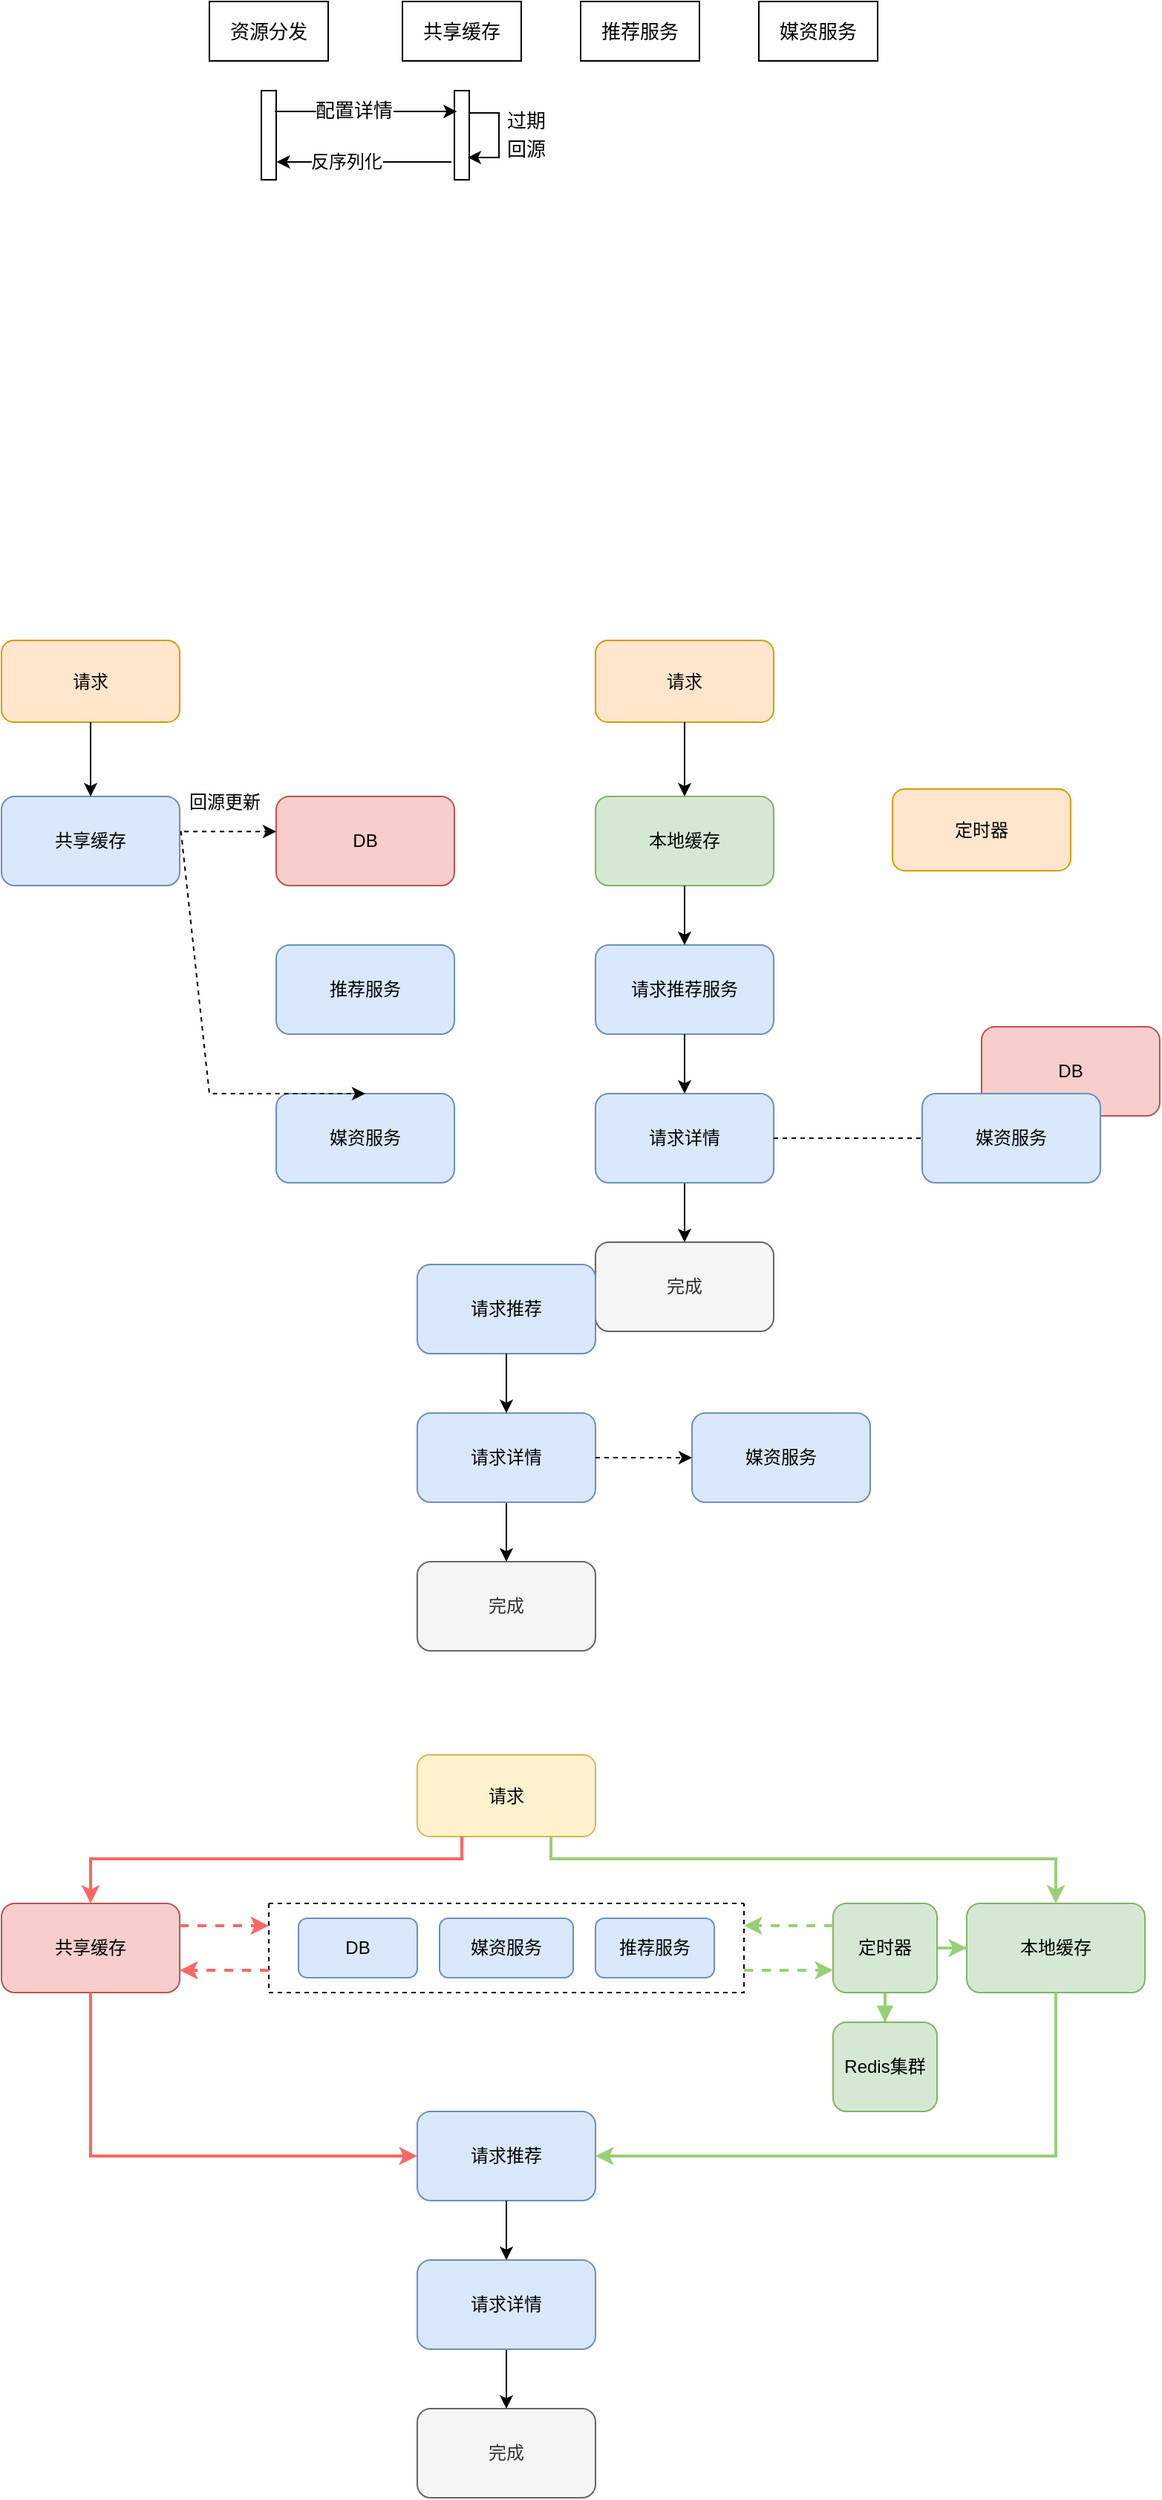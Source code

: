 <mxfile version="20.6.2" type="github">
  <diagram id="reFP6C4L555bnypwzXP4" name="第 1 页">
    <mxGraphModel dx="862" dy="476" grid="1" gridSize="10" guides="1" tooltips="1" connect="1" arrows="1" fold="1" page="1" pageScale="1" pageWidth="827" pageHeight="1169" math="0" shadow="0">
      <root>
        <mxCell id="0" />
        <mxCell id="1" parent="0" />
        <mxCell id="zYq9X8G2UtDYo9-ewB3V-116" value="请求" style="rounded=1;whiteSpace=wrap;html=1;fontSize=12;fillColor=#ffe6cc;strokeColor=#d79b00;" vertex="1" parent="1">
          <mxGeometry x="440" y="560" width="120" height="55" as="geometry" />
        </mxCell>
        <mxCell id="zYq9X8G2UtDYo9-ewB3V-117" value="本地缓存" style="rounded=1;whiteSpace=wrap;html=1;fontSize=12;fillColor=#d5e8d4;strokeColor=#82b366;" vertex="1" parent="1">
          <mxGeometry x="440" y="665" width="120" height="60" as="geometry" />
        </mxCell>
        <mxCell id="zYq9X8G2UtDYo9-ewB3V-118" value="" style="edgeStyle=orthogonalEdgeStyle;rounded=0;orthogonalLoop=1;jettySize=auto;html=1;fontSize=12;" edge="1" parent="1" source="zYq9X8G2UtDYo9-ewB3V-116" target="zYq9X8G2UtDYo9-ewB3V-117">
          <mxGeometry relative="1" as="geometry" />
        </mxCell>
        <mxCell id="zYq9X8G2UtDYo9-ewB3V-119" value="请求推荐服务" style="rounded=1;whiteSpace=wrap;html=1;fontSize=12;fillColor=#dae8fc;strokeColor=#6c8ebf;" vertex="1" parent="1">
          <mxGeometry x="440" y="765" width="120" height="60" as="geometry" />
        </mxCell>
        <mxCell id="zYq9X8G2UtDYo9-ewB3V-120" value="" style="edgeStyle=orthogonalEdgeStyle;rounded=0;orthogonalLoop=1;jettySize=auto;html=1;fontSize=12;" edge="1" parent="1" source="zYq9X8G2UtDYo9-ewB3V-117" target="zYq9X8G2UtDYo9-ewB3V-119">
          <mxGeometry relative="1" as="geometry" />
        </mxCell>
        <mxCell id="zYq9X8G2UtDYo9-ewB3V-123" value="完成" style="rounded=1;whiteSpace=wrap;html=1;fontSize=12;fillColor=#f5f5f5;fontColor=#333333;strokeColor=#666666;" vertex="1" parent="1">
          <mxGeometry x="440" y="965" width="120" height="60" as="geometry" />
        </mxCell>
        <mxCell id="zYq9X8G2UtDYo9-ewB3V-124" value="" style="edgeStyle=orthogonalEdgeStyle;rounded=0;orthogonalLoop=1;jettySize=auto;html=1;fontSize=12;" edge="1" parent="1" source="zYq9X8G2UtDYo9-ewB3V-125" target="zYq9X8G2UtDYo9-ewB3V-123">
          <mxGeometry relative="1" as="geometry" />
        </mxCell>
        <mxCell id="zYq9X8G2UtDYo9-ewB3V-125" value="请求详情" style="rounded=1;whiteSpace=wrap;html=1;fontSize=12;fillColor=#dae8fc;strokeColor=#6c8ebf;" vertex="1" parent="1">
          <mxGeometry x="440" y="865" width="120" height="60" as="geometry" />
        </mxCell>
        <mxCell id="zYq9X8G2UtDYo9-ewB3V-129" value="" style="edgeStyle=orthogonalEdgeStyle;rounded=0;orthogonalLoop=1;jettySize=auto;html=1;fontSize=12;" edge="1" parent="1" source="zYq9X8G2UtDYo9-ewB3V-119" target="zYq9X8G2UtDYo9-ewB3V-125">
          <mxGeometry relative="1" as="geometry" />
        </mxCell>
        <mxCell id="zYq9X8G2UtDYo9-ewB3V-130" value="" style="endArrow=classic;html=1;rounded=0;dashed=1;fontSize=12;exitX=1;exitY=0.5;exitDx=0;exitDy=0;entryX=0.5;entryY=1;entryDx=0;entryDy=0;" edge="1" parent="1" source="zYq9X8G2UtDYo9-ewB3V-125">
          <mxGeometry width="50" height="50" relative="1" as="geometry">
            <mxPoint x="550" y="765" as="sourcePoint" />
            <mxPoint x="720" y="925" as="targetPoint" />
            <Array as="points">
              <mxPoint x="685" y="895" />
            </Array>
          </mxGeometry>
        </mxCell>
        <mxCell id="zYq9X8G2UtDYo9-ewB3V-147" value="定时器" style="rounded=1;whiteSpace=wrap;html=1;fontSize=12;fillColor=#ffe6cc;strokeColor=#d79b00;" vertex="1" parent="1">
          <mxGeometry x="640" y="660" width="120" height="55" as="geometry" />
        </mxCell>
        <mxCell id="zYq9X8G2UtDYo9-ewB3V-85" value="请求" style="rounded=1;whiteSpace=wrap;html=1;fontSize=12;fillColor=#ffe6cc;strokeColor=#d79b00;" vertex="1" parent="1">
          <mxGeometry x="40" y="560" width="120" height="55" as="geometry" />
        </mxCell>
        <mxCell id="zYq9X8G2UtDYo9-ewB3V-86" value="共享缓存" style="rounded=1;whiteSpace=wrap;html=1;fontSize=12;fillColor=#dae8fc;strokeColor=#6c8ebf;" vertex="1" parent="1">
          <mxGeometry x="40" y="665" width="120" height="60" as="geometry" />
        </mxCell>
        <mxCell id="zYq9X8G2UtDYo9-ewB3V-92" value="" style="edgeStyle=orthogonalEdgeStyle;rounded=0;orthogonalLoop=1;jettySize=auto;html=1;fontSize=12;" edge="1" parent="1" source="zYq9X8G2UtDYo9-ewB3V-85" target="zYq9X8G2UtDYo9-ewB3V-86">
          <mxGeometry relative="1" as="geometry" />
        </mxCell>
        <mxCell id="zYq9X8G2UtDYo9-ewB3V-88" value="DB" style="rounded=1;whiteSpace=wrap;html=1;fontSize=12;fillColor=#f8cecc;strokeColor=#b85450;" vertex="1" parent="1">
          <mxGeometry x="225" y="665" width="120" height="60" as="geometry" />
        </mxCell>
        <mxCell id="zYq9X8G2UtDYo9-ewB3V-89" value="媒资服务" style="rounded=1;whiteSpace=wrap;html=1;fontSize=12;fillColor=#dae8fc;strokeColor=#6c8ebf;" vertex="1" parent="1">
          <mxGeometry x="225" y="865" width="120" height="60" as="geometry" />
        </mxCell>
        <mxCell id="zYq9X8G2UtDYo9-ewB3V-107" value="&lt;font style=&quot;font-size: 12px; font-weight: normal;&quot;&gt;回源更新&lt;/font&gt;" style="text;strokeColor=none;fillColor=none;html=1;fontSize=24;fontStyle=1;verticalAlign=middle;align=center;" vertex="1" parent="1">
          <mxGeometry x="140" y="645" width="100" height="40" as="geometry" />
        </mxCell>
        <mxCell id="zYq9X8G2UtDYo9-ewB3V-111" value="" style="endArrow=classic;html=1;rounded=0;fontSize=12;exitX=1.007;exitY=0.389;exitDx=0;exitDy=0;exitPerimeter=0;entryX=0.5;entryY=0;entryDx=0;entryDy=0;dashed=1;" edge="1" parent="1" source="zYq9X8G2UtDYo9-ewB3V-86" target="zYq9X8G2UtDYo9-ewB3V-89">
          <mxGeometry width="50" height="50" relative="1" as="geometry">
            <mxPoint x="170.72" y="747.16" as="sourcePoint" />
            <mxPoint x="240.04" y="747.16" as="targetPoint" />
            <Array as="points">
              <mxPoint x="180" y="865" />
            </Array>
          </mxGeometry>
        </mxCell>
        <mxCell id="zYq9X8G2UtDYo9-ewB3V-151" value="" style="endArrow=classic;html=1;rounded=0;dashed=1;fontSize=12;exitX=1.025;exitY=0.394;exitDx=0;exitDy=0;exitPerimeter=0;entryX=0;entryY=0.394;entryDx=0;entryDy=0;entryPerimeter=0;" edge="1" parent="1" source="zYq9X8G2UtDYo9-ewB3V-86" target="zYq9X8G2UtDYo9-ewB3V-88">
          <mxGeometry width="50" height="50" relative="1" as="geometry">
            <mxPoint x="175" y="735" as="sourcePoint" />
            <mxPoint x="225" y="685" as="targetPoint" />
          </mxGeometry>
        </mxCell>
        <mxCell id="zYq9X8G2UtDYo9-ewB3V-153" value="DB" style="rounded=1;whiteSpace=wrap;html=1;fontSize=12;fillColor=#f8cecc;strokeColor=#b85450;" vertex="1" parent="1">
          <mxGeometry x="700" y="820" width="120" height="60" as="geometry" />
        </mxCell>
        <mxCell id="zYq9X8G2UtDYo9-ewB3V-154" value="推荐服务" style="rounded=1;whiteSpace=wrap;html=1;fontSize=12;fillColor=#dae8fc;strokeColor=#6c8ebf;" vertex="1" parent="1">
          <mxGeometry x="225" y="765" width="120" height="60" as="geometry" />
        </mxCell>
        <mxCell id="zYq9X8G2UtDYo9-ewB3V-155" value="" style="group" vertex="1" connectable="0" parent="1">
          <mxGeometry x="320" y="980" width="120" height="260" as="geometry" />
        </mxCell>
        <mxCell id="zYq9X8G2UtDYo9-ewB3V-87" value="请求推荐" style="rounded=1;whiteSpace=wrap;html=1;fontSize=12;fillColor=#dae8fc;strokeColor=#6c8ebf;" vertex="1" parent="zYq9X8G2UtDYo9-ewB3V-155">
          <mxGeometry width="120" height="60" as="geometry" />
        </mxCell>
        <mxCell id="zYq9X8G2UtDYo9-ewB3V-91" value="完成" style="rounded=1;whiteSpace=wrap;html=1;fontSize=12;fillColor=#f5f5f5;fontColor=#333333;strokeColor=#666666;" vertex="1" parent="zYq9X8G2UtDYo9-ewB3V-155">
          <mxGeometry y="200" width="120" height="60" as="geometry" />
        </mxCell>
        <mxCell id="zYq9X8G2UtDYo9-ewB3V-98" value="" style="edgeStyle=orthogonalEdgeStyle;rounded=0;orthogonalLoop=1;jettySize=auto;html=1;fontSize=12;" edge="1" parent="zYq9X8G2UtDYo9-ewB3V-155" source="zYq9X8G2UtDYo9-ewB3V-96" target="zYq9X8G2UtDYo9-ewB3V-91">
          <mxGeometry relative="1" as="geometry" />
        </mxCell>
        <mxCell id="zYq9X8G2UtDYo9-ewB3V-96" value="请求详情" style="rounded=1;whiteSpace=wrap;html=1;fontSize=12;fillColor=#dae8fc;strokeColor=#6c8ebf;" vertex="1" parent="zYq9X8G2UtDYo9-ewB3V-155">
          <mxGeometry y="100" width="120" height="60" as="geometry" />
        </mxCell>
        <mxCell id="zYq9X8G2UtDYo9-ewB3V-97" value="" style="edgeStyle=orthogonalEdgeStyle;rounded=0;orthogonalLoop=1;jettySize=auto;html=1;fontSize=12;" edge="1" parent="zYq9X8G2UtDYo9-ewB3V-155" source="zYq9X8G2UtDYo9-ewB3V-87" target="zYq9X8G2UtDYo9-ewB3V-96">
          <mxGeometry relative="1" as="geometry" />
        </mxCell>
        <mxCell id="zYq9X8G2UtDYo9-ewB3V-158" value="媒资服务" style="rounded=1;whiteSpace=wrap;html=1;fontSize=12;fillColor=#dae8fc;strokeColor=#6c8ebf;" vertex="1" parent="1">
          <mxGeometry x="660" y="865" width="120" height="60" as="geometry" />
        </mxCell>
        <mxCell id="zYq9X8G2UtDYo9-ewB3V-159" value="媒资服务" style="rounded=1;whiteSpace=wrap;html=1;fontSize=12;fillColor=#dae8fc;strokeColor=#6c8ebf;" vertex="1" parent="1">
          <mxGeometry x="505" y="1080" width="120" height="60" as="geometry" />
        </mxCell>
        <mxCell id="zYq9X8G2UtDYo9-ewB3V-160" value="" style="edgeStyle=orthogonalEdgeStyle;rounded=0;orthogonalLoop=1;jettySize=auto;html=1;dashed=1;fontSize=12;" edge="1" parent="1" source="zYq9X8G2UtDYo9-ewB3V-96" target="zYq9X8G2UtDYo9-ewB3V-159">
          <mxGeometry relative="1" as="geometry" />
        </mxCell>
        <mxCell id="zYq9X8G2UtDYo9-ewB3V-161" value="" style="group" vertex="1" connectable="0" parent="1">
          <mxGeometry x="180" y="130" width="450" height="120" as="geometry" />
        </mxCell>
        <mxCell id="zYq9X8G2UtDYo9-ewB3V-59" value="资源分发" style="rounded=0;whiteSpace=wrap;html=1;fontSize=13;" vertex="1" parent="zYq9X8G2UtDYo9-ewB3V-161">
          <mxGeometry width="80" height="40" as="geometry" />
        </mxCell>
        <mxCell id="zYq9X8G2UtDYo9-ewB3V-61" value="共享缓存" style="rounded=0;whiteSpace=wrap;html=1;fontSize=13;" vertex="1" parent="zYq9X8G2UtDYo9-ewB3V-161">
          <mxGeometry x="130" width="80" height="40" as="geometry" />
        </mxCell>
        <mxCell id="zYq9X8G2UtDYo9-ewB3V-62" value="推荐服务" style="rounded=0;whiteSpace=wrap;html=1;fontSize=13;" vertex="1" parent="zYq9X8G2UtDYo9-ewB3V-161">
          <mxGeometry x="250" width="80" height="40" as="geometry" />
        </mxCell>
        <mxCell id="zYq9X8G2UtDYo9-ewB3V-63" value="" style="rounded=0;whiteSpace=wrap;html=1;fontSize=13;" vertex="1" parent="zYq9X8G2UtDYo9-ewB3V-161">
          <mxGeometry x="35" y="60" width="10" height="60" as="geometry" />
        </mxCell>
        <mxCell id="zYq9X8G2UtDYo9-ewB3V-67" value="媒资服务" style="rounded=0;whiteSpace=wrap;html=1;fontSize=13;" vertex="1" parent="zYq9X8G2UtDYo9-ewB3V-161">
          <mxGeometry x="370" width="80" height="40" as="geometry" />
        </mxCell>
        <mxCell id="zYq9X8G2UtDYo9-ewB3V-68" value="" style="rounded=0;whiteSpace=wrap;html=1;fontSize=13;" vertex="1" parent="zYq9X8G2UtDYo9-ewB3V-161">
          <mxGeometry x="165" y="60" width="10" height="60" as="geometry" />
        </mxCell>
        <mxCell id="zYq9X8G2UtDYo9-ewB3V-69" value="" style="endArrow=classic;html=1;rounded=0;fontSize=12;exitX=0.917;exitY=0.167;exitDx=0;exitDy=0;exitPerimeter=0;entryX=0.167;entryY=0.167;entryDx=0;entryDy=0;entryPerimeter=0;" edge="1" parent="zYq9X8G2UtDYo9-ewB3V-161">
          <mxGeometry width="50" height="50" relative="1" as="geometry">
            <mxPoint x="44.17" y="74.02" as="sourcePoint" />
            <mxPoint x="166.67" y="74.02" as="targetPoint" />
          </mxGeometry>
        </mxCell>
        <mxCell id="zYq9X8G2UtDYo9-ewB3V-70" value="配置详情" style="edgeLabel;html=1;align=center;verticalAlign=middle;resizable=0;points=[];fontSize=13;" vertex="1" connectable="0" parent="zYq9X8G2UtDYo9-ewB3V-69">
          <mxGeometry x="-0.143" y="1" relative="1" as="geometry">
            <mxPoint as="offset" />
          </mxGeometry>
        </mxCell>
        <mxCell id="zYq9X8G2UtDYo9-ewB3V-71" value="" style="shape=partialRectangle;whiteSpace=wrap;html=1;bottom=1;right=1;left=1;top=0;fillColor=none;routingCenterX=-0.5;fontSize=13;direction=north;" vertex="1" parent="zYq9X8G2UtDYo9-ewB3V-161">
          <mxGeometry x="175" y="75" width="20" height="30" as="geometry" />
        </mxCell>
        <mxCell id="zYq9X8G2UtDYo9-ewB3V-74" value="&lt;p style=&quot;line-height: 60%;&quot;&gt;&lt;span style=&quot;font-weight: normal;&quot;&gt;&lt;font style=&quot;font-size: 13px;&quot;&gt;过期&lt;br&gt;回源&lt;/font&gt;&lt;/span&gt;&lt;/p&gt;" style="text;strokeColor=none;fillColor=none;html=1;fontSize=24;fontStyle=1;verticalAlign=middle;align=center;" vertex="1" parent="zYq9X8G2UtDYo9-ewB3V-161">
          <mxGeometry x="163" y="68" width="100" height="40" as="geometry" />
        </mxCell>
        <mxCell id="zYq9X8G2UtDYo9-ewB3V-76" value="" style="endArrow=classic;html=1;rounded=0;fontSize=12;" edge="1" parent="zYq9X8G2UtDYo9-ewB3V-161">
          <mxGeometry width="50" height="50" relative="1" as="geometry">
            <mxPoint x="189" y="105" as="sourcePoint" />
            <mxPoint x="174" y="105" as="targetPoint" />
          </mxGeometry>
        </mxCell>
        <mxCell id="zYq9X8G2UtDYo9-ewB3V-78" value="" style="endArrow=classic;html=1;rounded=0;fontSize=12;exitX=0;exitY=1;exitDx=0;exitDy=0;entryX=1.028;entryY=0.799;entryDx=0;entryDy=0;entryPerimeter=0;" edge="1" parent="zYq9X8G2UtDYo9-ewB3V-161" source="zYq9X8G2UtDYo9-ewB3V-74" target="zYq9X8G2UtDYo9-ewB3V-63">
          <mxGeometry width="50" height="50" relative="1" as="geometry">
            <mxPoint x="100" y="110" as="sourcePoint" />
            <mxPoint x="70" y="110" as="targetPoint" />
          </mxGeometry>
        </mxCell>
        <mxCell id="zYq9X8G2UtDYo9-ewB3V-79" value="反序列化" style="edgeLabel;html=1;align=center;verticalAlign=middle;resizable=0;points=[];fontSize=12;" vertex="1" connectable="0" parent="zYq9X8G2UtDYo9-ewB3V-78">
          <mxGeometry x="0.206" relative="1" as="geometry">
            <mxPoint as="offset" />
          </mxGeometry>
        </mxCell>
        <mxCell id="zYq9X8G2UtDYo9-ewB3V-162" value="请求" style="rounded=1;whiteSpace=wrap;html=1;fontSize=12;fillColor=#fff2cc;strokeColor=#d6b656;" vertex="1" parent="1">
          <mxGeometry x="320" y="1310" width="120" height="55" as="geometry" />
        </mxCell>
        <mxCell id="zYq9X8G2UtDYo9-ewB3V-163" value="共享缓存" style="rounded=1;whiteSpace=wrap;html=1;fontSize=12;fillColor=#f8cecc;strokeColor=#b85450;" vertex="1" parent="1">
          <mxGeometry x="40" y="1410" width="120" height="60" as="geometry" />
        </mxCell>
        <mxCell id="zYq9X8G2UtDYo9-ewB3V-164" value="本地缓存" style="rounded=1;whiteSpace=wrap;html=1;fontSize=12;fillColor=#d5e8d4;strokeColor=#82b366;" vertex="1" parent="1">
          <mxGeometry x="690" y="1410" width="120" height="60" as="geometry" />
        </mxCell>
        <mxCell id="zYq9X8G2UtDYo9-ewB3V-188" value="" style="edgeStyle=orthogonalEdgeStyle;rounded=0;orthogonalLoop=1;jettySize=auto;html=1;strokeColor=#97D077;strokeWidth=2;fontSize=12;endArrow=classic;endFill=1;" edge="1" parent="1" source="zYq9X8G2UtDYo9-ewB3V-165" target="zYq9X8G2UtDYo9-ewB3V-164">
          <mxGeometry relative="1" as="geometry" />
        </mxCell>
        <mxCell id="zYq9X8G2UtDYo9-ewB3V-199" value="" style="edgeStyle=orthogonalEdgeStyle;rounded=0;orthogonalLoop=1;jettySize=auto;html=1;strokeColor=#97D077;strokeWidth=2;fontSize=12;endArrow=block;endFill=1;" edge="1" parent="1" source="zYq9X8G2UtDYo9-ewB3V-165" target="zYq9X8G2UtDYo9-ewB3V-197">
          <mxGeometry relative="1" as="geometry" />
        </mxCell>
        <mxCell id="zYq9X8G2UtDYo9-ewB3V-165" value="定时器" style="rounded=1;whiteSpace=wrap;html=1;fontSize=12;fillColor=#d5e8d4;strokeColor=#82b366;" vertex="1" parent="1">
          <mxGeometry x="600" y="1410" width="70" height="60" as="geometry" />
        </mxCell>
        <mxCell id="zYq9X8G2UtDYo9-ewB3V-176" value="" style="group" vertex="1" connectable="0" parent="1">
          <mxGeometry x="320" y="1550" width="120" height="260" as="geometry" />
        </mxCell>
        <mxCell id="zYq9X8G2UtDYo9-ewB3V-177" value="请求推荐" style="rounded=1;whiteSpace=wrap;html=1;fontSize=12;fillColor=#dae8fc;strokeColor=#6c8ebf;" vertex="1" parent="zYq9X8G2UtDYo9-ewB3V-176">
          <mxGeometry width="120" height="60" as="geometry" />
        </mxCell>
        <mxCell id="zYq9X8G2UtDYo9-ewB3V-178" value="完成" style="rounded=1;whiteSpace=wrap;html=1;fontSize=12;fillColor=#f5f5f5;fontColor=#333333;strokeColor=#666666;" vertex="1" parent="zYq9X8G2UtDYo9-ewB3V-176">
          <mxGeometry y="200" width="120" height="60" as="geometry" />
        </mxCell>
        <mxCell id="zYq9X8G2UtDYo9-ewB3V-179" value="" style="edgeStyle=orthogonalEdgeStyle;rounded=0;orthogonalLoop=1;jettySize=auto;html=1;fontSize=12;" edge="1" parent="zYq9X8G2UtDYo9-ewB3V-176" source="zYq9X8G2UtDYo9-ewB3V-180" target="zYq9X8G2UtDYo9-ewB3V-178">
          <mxGeometry relative="1" as="geometry" />
        </mxCell>
        <mxCell id="zYq9X8G2UtDYo9-ewB3V-180" value="请求详情" style="rounded=1;whiteSpace=wrap;html=1;fontSize=12;fillColor=#dae8fc;strokeColor=#6c8ebf;" vertex="1" parent="zYq9X8G2UtDYo9-ewB3V-176">
          <mxGeometry y="100" width="120" height="60" as="geometry" />
        </mxCell>
        <mxCell id="zYq9X8G2UtDYo9-ewB3V-181" value="" style="edgeStyle=orthogonalEdgeStyle;rounded=0;orthogonalLoop=1;jettySize=auto;html=1;fontSize=12;" edge="1" parent="zYq9X8G2UtDYo9-ewB3V-176" source="zYq9X8G2UtDYo9-ewB3V-177" target="zYq9X8G2UtDYo9-ewB3V-180">
          <mxGeometry relative="1" as="geometry" />
        </mxCell>
        <mxCell id="zYq9X8G2UtDYo9-ewB3V-183" value="" style="swimlane;startSize=0;fontSize=12;dashed=1;container=0;" vertex="1" parent="1">
          <mxGeometry x="220" y="1410" width="320" height="60" as="geometry" />
        </mxCell>
        <mxCell id="zYq9X8G2UtDYo9-ewB3V-185" value="" style="endArrow=classic;html=1;rounded=0;fontSize=12;exitX=0.25;exitY=1;exitDx=0;exitDy=0;entryX=0.5;entryY=0;entryDx=0;entryDy=0;strokeColor=#FF6666;strokeWidth=2;endFill=1;" edge="1" parent="1" source="zYq9X8G2UtDYo9-ewB3V-162" target="zYq9X8G2UtDYo9-ewB3V-163">
          <mxGeometry width="50" height="50" relative="1" as="geometry">
            <mxPoint x="330" y="1500" as="sourcePoint" />
            <mxPoint x="380" y="1450" as="targetPoint" />
            <Array as="points">
              <mxPoint x="350" y="1380" />
              <mxPoint x="100" y="1380" />
            </Array>
          </mxGeometry>
        </mxCell>
        <mxCell id="zYq9X8G2UtDYo9-ewB3V-187" value="" style="endArrow=classic;html=1;rounded=0;strokeColor=#97D077;strokeWidth=2;fontSize=12;exitX=0.75;exitY=1;exitDx=0;exitDy=0;entryX=0.5;entryY=0;entryDx=0;entryDy=0;" edge="1" parent="1" source="zYq9X8G2UtDYo9-ewB3V-162" target="zYq9X8G2UtDYo9-ewB3V-164">
          <mxGeometry width="50" height="50" relative="1" as="geometry">
            <mxPoint x="330" y="1500" as="sourcePoint" />
            <mxPoint x="380" y="1450" as="targetPoint" />
            <Array as="points">
              <mxPoint x="410" y="1380" />
              <mxPoint x="750" y="1380" />
            </Array>
          </mxGeometry>
        </mxCell>
        <mxCell id="zYq9X8G2UtDYo9-ewB3V-167" value="推荐服务" style="rounded=1;whiteSpace=wrap;html=1;fontSize=12;fillColor=#dae8fc;strokeColor=#6c8ebf;" vertex="1" parent="1">
          <mxGeometry x="440" y="1420" width="80" height="40" as="geometry" />
        </mxCell>
        <mxCell id="zYq9X8G2UtDYo9-ewB3V-166" value="DB" style="rounded=1;whiteSpace=wrap;html=1;fontSize=12;fillColor=#dae8fc;strokeColor=#6c8ebf;" vertex="1" parent="1">
          <mxGeometry x="240" y="1420" width="80" height="40" as="geometry" />
        </mxCell>
        <mxCell id="zYq9X8G2UtDYo9-ewB3V-168" value="媒资服务" style="rounded=1;whiteSpace=wrap;html=1;fontSize=12;fillColor=#dae8fc;strokeColor=#6c8ebf;" vertex="1" parent="1">
          <mxGeometry x="335" y="1420" width="90" height="40" as="geometry" />
        </mxCell>
        <mxCell id="zYq9X8G2UtDYo9-ewB3V-189" value="" style="endArrow=classic;html=1;rounded=0;strokeColor=#FF6666;strokeWidth=2;fontSize=12;exitX=1;exitY=0.25;exitDx=0;exitDy=0;dashed=1;" edge="1" parent="1" source="zYq9X8G2UtDYo9-ewB3V-163">
          <mxGeometry width="50" height="50" relative="1" as="geometry">
            <mxPoint x="400" y="1510" as="sourcePoint" />
            <mxPoint x="220" y="1425" as="targetPoint" />
          </mxGeometry>
        </mxCell>
        <mxCell id="zYq9X8G2UtDYo9-ewB3V-190" value="" style="endArrow=classic;html=1;rounded=0;strokeColor=#FF6666;strokeWidth=2;fontSize=12;exitX=0;exitY=0.75;exitDx=0;exitDy=0;dashed=1;entryX=1;entryY=0.75;entryDx=0;entryDy=0;" edge="1" parent="1" source="zYq9X8G2UtDYo9-ewB3V-183" target="zYq9X8G2UtDYo9-ewB3V-163">
          <mxGeometry width="50" height="50" relative="1" as="geometry">
            <mxPoint x="170" y="1435.0" as="sourcePoint" />
            <mxPoint x="230" y="1435.0" as="targetPoint" />
          </mxGeometry>
        </mxCell>
        <mxCell id="zYq9X8G2UtDYo9-ewB3V-192" value="" style="endArrow=classic;html=1;rounded=0;dashed=1;strokeColor=#97D077;strokeWidth=2;fontSize=12;entryX=1;entryY=0.25;entryDx=0;entryDy=0;exitX=0;exitY=0.25;exitDx=0;exitDy=0;" edge="1" parent="1" source="zYq9X8G2UtDYo9-ewB3V-165" target="zYq9X8G2UtDYo9-ewB3V-183">
          <mxGeometry width="50" height="50" relative="1" as="geometry">
            <mxPoint x="400" y="1510" as="sourcePoint" />
            <mxPoint x="450" y="1460" as="targetPoint" />
          </mxGeometry>
        </mxCell>
        <mxCell id="zYq9X8G2UtDYo9-ewB3V-193" value="" style="endArrow=classic;html=1;rounded=0;dashed=1;strokeColor=#97D077;strokeWidth=2;fontSize=12;entryX=0;entryY=0.75;entryDx=0;entryDy=0;exitX=1;exitY=0.75;exitDx=0;exitDy=0;" edge="1" parent="1" source="zYq9X8G2UtDYo9-ewB3V-183" target="zYq9X8G2UtDYo9-ewB3V-165">
          <mxGeometry width="50" height="50" relative="1" as="geometry">
            <mxPoint x="610" y="1435.0" as="sourcePoint" />
            <mxPoint x="550.0" y="1435.0" as="targetPoint" />
          </mxGeometry>
        </mxCell>
        <mxCell id="zYq9X8G2UtDYo9-ewB3V-194" value="" style="endArrow=classic;html=1;rounded=0;strokeColor=#97D077;strokeWidth=2;fontSize=12;exitX=0.5;exitY=1;exitDx=0;exitDy=0;entryX=1;entryY=0.5;entryDx=0;entryDy=0;" edge="1" parent="1" source="zYq9X8G2UtDYo9-ewB3V-164" target="zYq9X8G2UtDYo9-ewB3V-177">
          <mxGeometry width="50" height="50" relative="1" as="geometry">
            <mxPoint x="400" y="1590" as="sourcePoint" />
            <mxPoint x="450" y="1540" as="targetPoint" />
            <Array as="points">
              <mxPoint x="750" y="1580" />
            </Array>
          </mxGeometry>
        </mxCell>
        <mxCell id="zYq9X8G2UtDYo9-ewB3V-196" value="" style="endArrow=classic;html=1;rounded=0;strokeColor=#FF6666;strokeWidth=2;fontSize=12;exitX=0.5;exitY=1;exitDx=0;exitDy=0;entryX=0;entryY=0.5;entryDx=0;entryDy=0;" edge="1" parent="1" source="zYq9X8G2UtDYo9-ewB3V-163" target="zYq9X8G2UtDYo9-ewB3V-177">
          <mxGeometry width="50" height="50" relative="1" as="geometry">
            <mxPoint x="400" y="1510" as="sourcePoint" />
            <mxPoint x="250" y="1580" as="targetPoint" />
            <Array as="points">
              <mxPoint x="100" y="1580" />
            </Array>
          </mxGeometry>
        </mxCell>
        <mxCell id="zYq9X8G2UtDYo9-ewB3V-197" value="Redis集群" style="rounded=1;whiteSpace=wrap;html=1;fontSize=12;fillColor=#d5e8d4;strokeColor=#82b366;" vertex="1" parent="1">
          <mxGeometry x="600" y="1490" width="70" height="60" as="geometry" />
        </mxCell>
      </root>
    </mxGraphModel>
  </diagram>
</mxfile>
